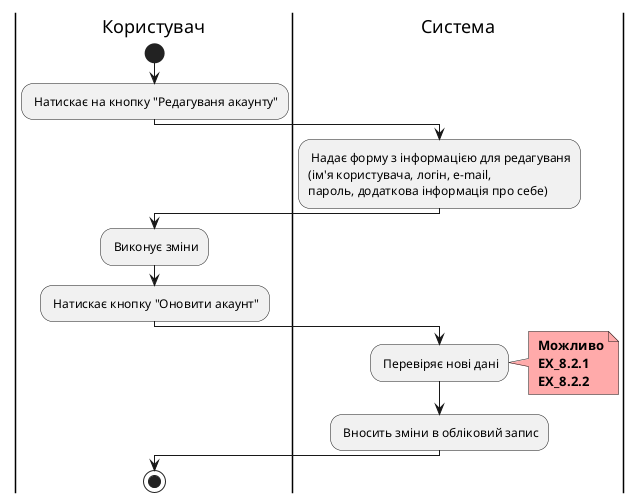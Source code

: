 @startuml

    |Користувач|
        start
        : Натискає на кнопку "Редагуваня акаунту";
    |Система|
        : Надає форму з інформацією для редагуваня
        (ім'я користувача, логін, e-mail,
        пароль, додаткова інформація про себе);

    |Користувач|
        : Виконує зміни;
        : Натискає кнопку "Оновити акаунт";
        
    |Система|
        : Перевіряє нові дані;
 
        note right #ffaaaa
        <b> Можливо
        <b> EX_8.2.1
        <b> EX_8.2.2
        end note
	: Вносить зміни в обліковий запис;

    |Користувач|
        stop;
    
@enduml
